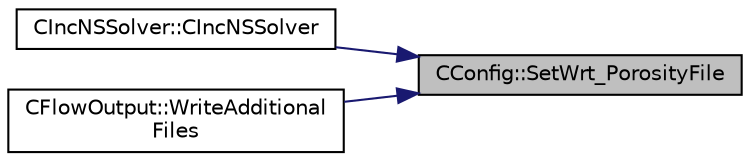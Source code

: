 digraph "CConfig::SetWrt_PorosityFile"
{
 // LATEX_PDF_SIZE
  edge [fontname="Helvetica",fontsize="10",labelfontname="Helvetica",labelfontsize="10"];
  node [fontname="Helvetica",fontsize="10",shape=record];
  rankdir="RL";
  Node1 [label="CConfig::SetWrt_PorosityFile",height=0.2,width=0.4,color="black", fillcolor="grey75", style="filled", fontcolor="black",tooltip="Set information about writing a template porosity file."];
  Node1 -> Node2 [dir="back",color="midnightblue",fontsize="10",style="solid",fontname="Helvetica"];
  Node2 [label="CIncNSSolver::CIncNSSolver",height=0.2,width=0.4,color="black", fillcolor="white", style="filled",URL="$classCIncNSSolver.html#a82152ac7e91fb1c5c073d98a1f08e2aa",tooltip="Constructor of the class."];
  Node1 -> Node3 [dir="back",color="midnightblue",fontsize="10",style="solid",fontname="Helvetica"];
  Node3 [label="CFlowOutput::WriteAdditional\lFiles",height=0.2,width=0.4,color="black", fillcolor="white", style="filled",URL="$classCFlowOutput.html#aaac3fb7b2575967b157c306065ab1ea8",tooltip="Write any additional files defined for the current solver."];
}
